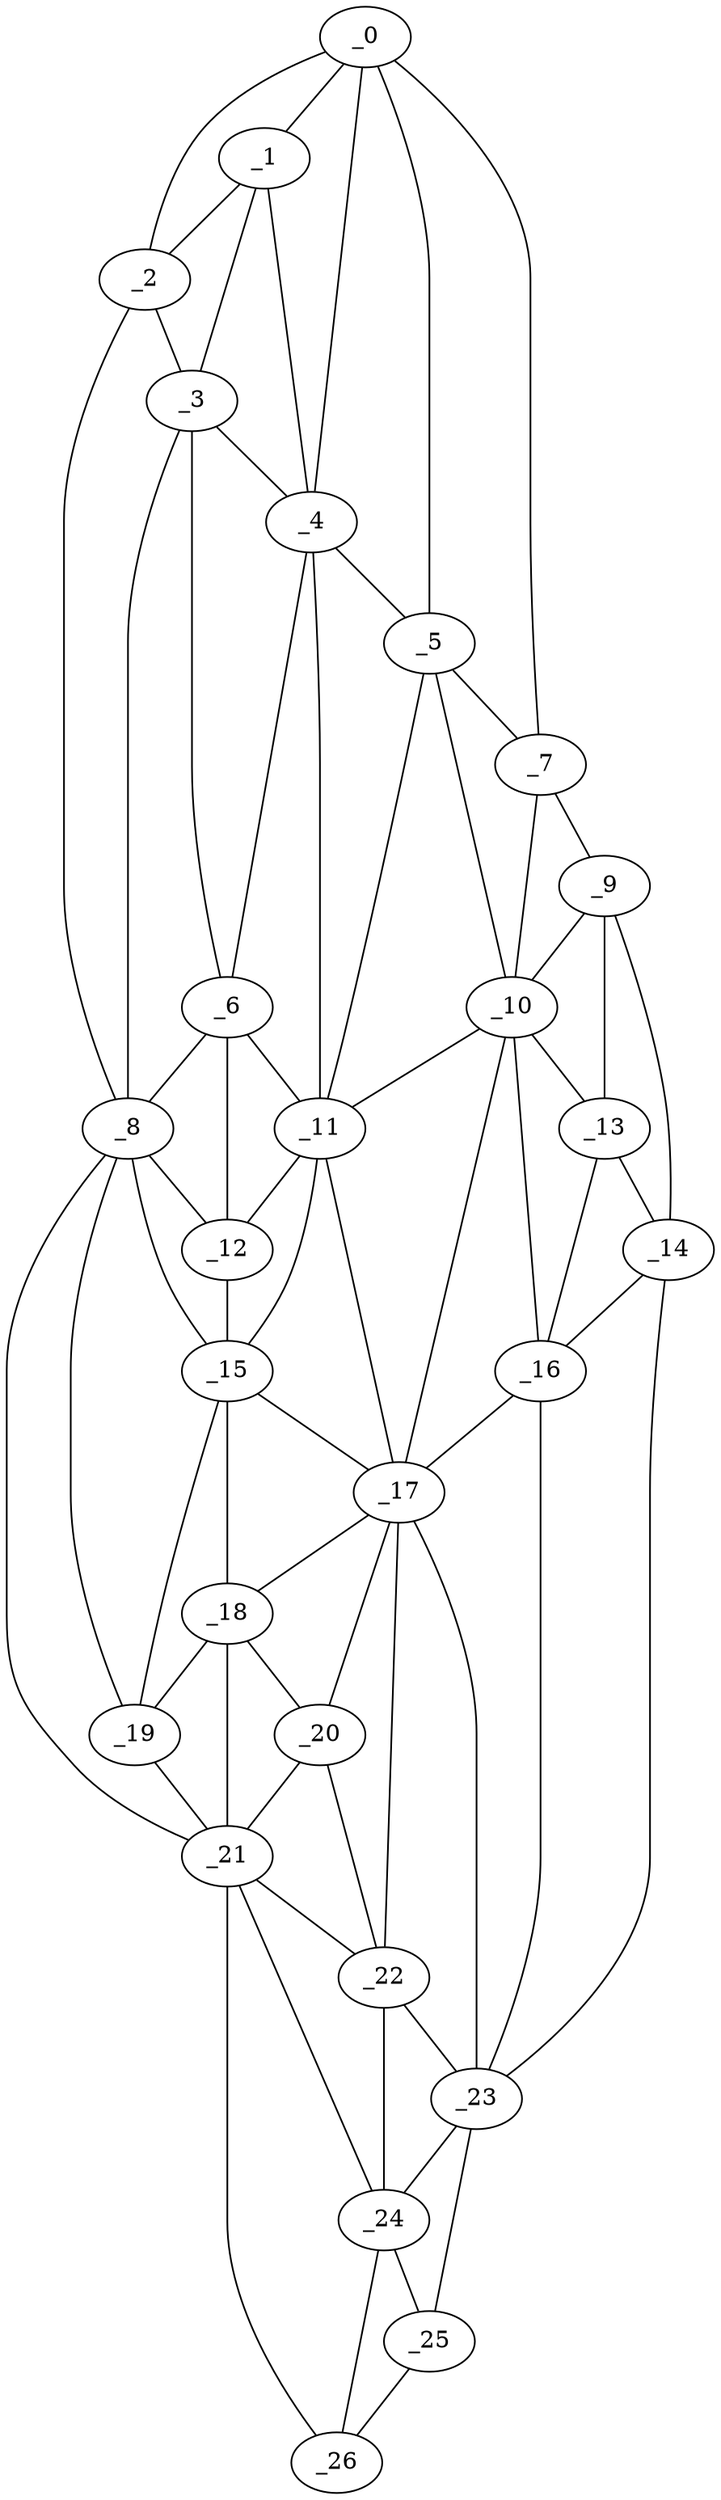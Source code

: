 graph "obj27__340.gxl" {
	_0	 [x=8,
		y=62];
	_1	 [x=15,
		y=67];
	_0 -- _1	 [valence=2];
	_2	 [x=18,
		y=87];
	_0 -- _2	 [valence=1];
	_4	 [x=35,
		y=61];
	_0 -- _4	 [valence=2];
	_5	 [x=40,
		y=53];
	_0 -- _5	 [valence=2];
	_7	 [x=50,
		y=45];
	_0 -- _7	 [valence=1];
	_1 -- _2	 [valence=2];
	_3	 [x=29,
		y=83];
	_1 -- _3	 [valence=2];
	_1 -- _4	 [valence=2];
	_2 -- _3	 [valence=2];
	_8	 [x=52,
		y=86];
	_2 -- _8	 [valence=1];
	_3 -- _4	 [valence=1];
	_6	 [x=48,
		y=78];
	_3 -- _6	 [valence=2];
	_3 -- _8	 [valence=2];
	_4 -- _5	 [valence=2];
	_4 -- _6	 [valence=1];
	_11	 [x=60,
		y=63];
	_4 -- _11	 [valence=2];
	_5 -- _7	 [valence=2];
	_10	 [x=60,
		y=54];
	_5 -- _10	 [valence=2];
	_5 -- _11	 [valence=1];
	_6 -- _8	 [valence=1];
	_6 -- _11	 [valence=2];
	_12	 [x=61,
		y=76];
	_6 -- _12	 [valence=1];
	_9	 [x=57,
		y=43];
	_7 -- _9	 [valence=1];
	_7 -- _10	 [valence=2];
	_8 -- _12	 [valence=2];
	_15	 [x=71,
		y=74];
	_8 -- _15	 [valence=2];
	_19	 [x=86,
		y=80];
	_8 -- _19	 [valence=1];
	_21	 [x=93,
		y=79];
	_8 -- _21	 [valence=1];
	_9 -- _10	 [valence=2];
	_13	 [x=63,
		y=48];
	_9 -- _13	 [valence=1];
	_14	 [x=64,
		y=42];
	_9 -- _14	 [valence=1];
	_10 -- _11	 [valence=1];
	_10 -- _13	 [valence=2];
	_16	 [x=73,
		y=46];
	_10 -- _16	 [valence=2];
	_17	 [x=82,
		y=61];
	_10 -- _17	 [valence=2];
	_11 -- _12	 [valence=2];
	_11 -- _15	 [valence=1];
	_11 -- _17	 [valence=2];
	_12 -- _15	 [valence=1];
	_13 -- _14	 [valence=2];
	_13 -- _16	 [valence=1];
	_14 -- _16	 [valence=1];
	_23	 [x=107,
		y=43];
	_14 -- _23	 [valence=1];
	_15 -- _17	 [valence=1];
	_18	 [x=83,
		y=72];
	_15 -- _18	 [valence=2];
	_15 -- _19	 [valence=1];
	_16 -- _17	 [valence=1];
	_16 -- _23	 [valence=2];
	_17 -- _18	 [valence=2];
	_20	 [x=87,
		y=68];
	_17 -- _20	 [valence=2];
	_22	 [x=97,
		y=69];
	_17 -- _22	 [valence=2];
	_17 -- _23	 [valence=2];
	_18 -- _19	 [valence=2];
	_18 -- _20	 [valence=2];
	_18 -- _21	 [valence=1];
	_19 -- _21	 [valence=2];
	_20 -- _21	 [valence=2];
	_20 -- _22	 [valence=2];
	_21 -- _22	 [valence=1];
	_24	 [x=110,
		y=67];
	_21 -- _24	 [valence=1];
	_26	 [x=126,
		y=64];
	_21 -- _26	 [valence=1];
	_22 -- _23	 [valence=2];
	_22 -- _24	 [valence=2];
	_23 -- _24	 [valence=2];
	_25	 [x=124,
		y=56];
	_23 -- _25	 [valence=1];
	_24 -- _25	 [valence=2];
	_24 -- _26	 [valence=2];
	_25 -- _26	 [valence=1];
}
